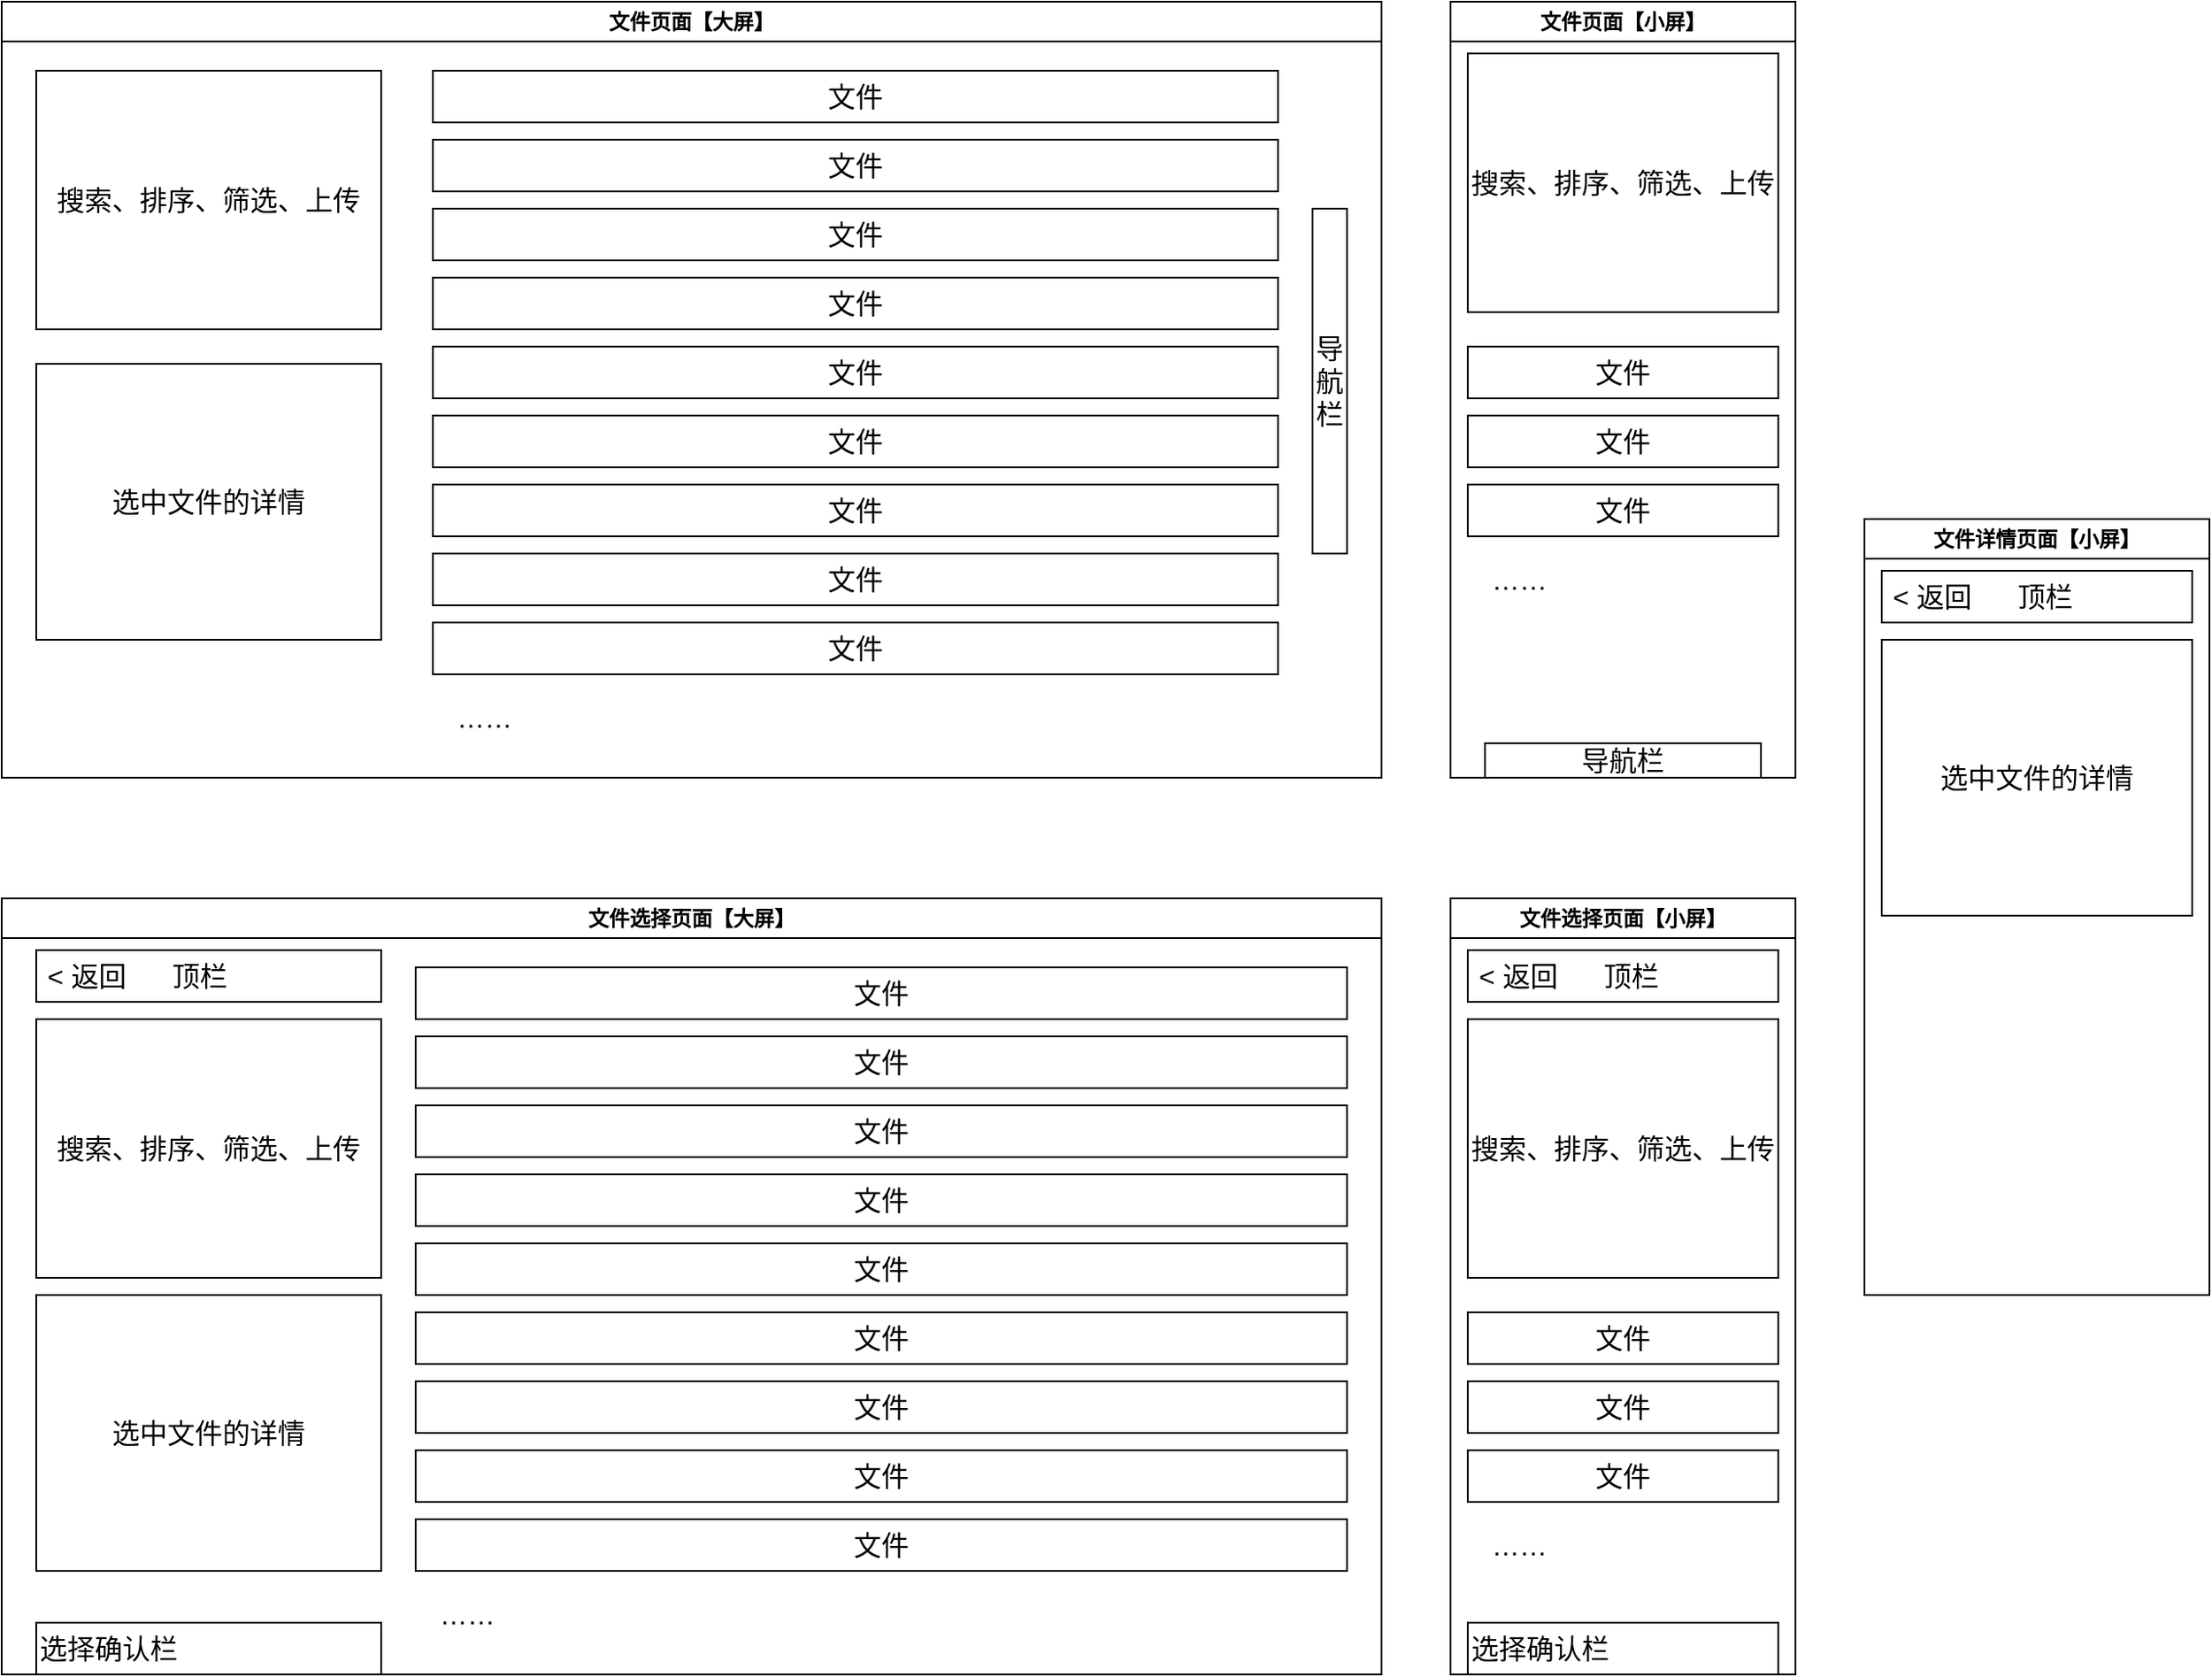 <mxfile version="20.8.16" type="device"><diagram name="第 1 页" id="kHoYGihzgtJ2y9Uisgoe"><mxGraphModel dx="1480" dy="949" grid="1" gridSize="10" guides="1" tooltips="1" connect="1" arrows="1" fold="1" page="1" pageScale="1" pageWidth="900" pageHeight="1600" math="0" shadow="0"><root><mxCell id="0"/><mxCell id="1" parent="0"/><mxCell id="05NA3eZkqvBnvRm9_1NX-4" value="文件页面【大屏】" style="swimlane;whiteSpace=wrap;html=1;" parent="1" vertex="1"><mxGeometry x="80" y="80" width="800" height="450" as="geometry"/></mxCell><mxCell id="KGyiL6TpFieNGOXxHebo-4" value="文件" style="rounded=0;whiteSpace=wrap;html=1;fontSize=16;" vertex="1" parent="05NA3eZkqvBnvRm9_1NX-4"><mxGeometry x="250" y="40" width="490" height="30" as="geometry"/></mxCell><mxCell id="KGyiL6TpFieNGOXxHebo-5" value="文件" style="rounded=0;whiteSpace=wrap;html=1;fontSize=16;" vertex="1" parent="05NA3eZkqvBnvRm9_1NX-4"><mxGeometry x="250" y="80" width="490" height="30" as="geometry"/></mxCell><mxCell id="KGyiL6TpFieNGOXxHebo-6" value="文件" style="rounded=0;whiteSpace=wrap;html=1;fontSize=16;" vertex="1" parent="05NA3eZkqvBnvRm9_1NX-4"><mxGeometry x="250" y="120" width="490" height="30" as="geometry"/></mxCell><mxCell id="KGyiL6TpFieNGOXxHebo-7" value="文件" style="rounded=0;whiteSpace=wrap;html=1;fontSize=16;" vertex="1" parent="05NA3eZkqvBnvRm9_1NX-4"><mxGeometry x="250" y="160" width="490" height="30" as="geometry"/></mxCell><mxCell id="KGyiL6TpFieNGOXxHebo-8" value="文件" style="rounded=0;whiteSpace=wrap;html=1;fontSize=16;" vertex="1" parent="05NA3eZkqvBnvRm9_1NX-4"><mxGeometry x="250" y="200" width="490" height="30" as="geometry"/></mxCell><mxCell id="KGyiL6TpFieNGOXxHebo-9" value="文件" style="rounded=0;whiteSpace=wrap;html=1;fontSize=16;" vertex="1" parent="05NA3eZkqvBnvRm9_1NX-4"><mxGeometry x="250" y="240" width="490" height="30" as="geometry"/></mxCell><mxCell id="KGyiL6TpFieNGOXxHebo-10" value="文件" style="rounded=0;whiteSpace=wrap;html=1;fontSize=16;" vertex="1" parent="05NA3eZkqvBnvRm9_1NX-4"><mxGeometry x="250" y="280" width="490" height="30" as="geometry"/></mxCell><mxCell id="KGyiL6TpFieNGOXxHebo-11" value="文件" style="rounded=0;whiteSpace=wrap;html=1;fontSize=16;" vertex="1" parent="05NA3eZkqvBnvRm9_1NX-4"><mxGeometry x="250" y="320" width="490" height="30" as="geometry"/></mxCell><mxCell id="KGyiL6TpFieNGOXxHebo-12" value="文件" style="rounded=0;whiteSpace=wrap;html=1;fontSize=16;" vertex="1" parent="05NA3eZkqvBnvRm9_1NX-4"><mxGeometry x="250" y="360" width="490" height="30" as="geometry"/></mxCell><mxCell id="KGyiL6TpFieNGOXxHebo-13" value="……" style="text;html=1;strokeColor=none;fillColor=none;align=center;verticalAlign=middle;whiteSpace=wrap;rounded=0;fontSize=16;" vertex="1" parent="05NA3eZkqvBnvRm9_1NX-4"><mxGeometry x="250" y="400" width="60" height="30" as="geometry"/></mxCell><mxCell id="05NA3eZkqvBnvRm9_1NX-43" value="文件页面【小屏】" style="swimlane;whiteSpace=wrap;html=1;" parent="1" vertex="1"><mxGeometry x="920" y="80" width="200" height="450" as="geometry"><mxRectangle x="920" y="80" width="140" height="30" as="alternateBounds"/></mxGeometry></mxCell><mxCell id="KGyiL6TpFieNGOXxHebo-16" value="文件" style="rounded=0;whiteSpace=wrap;html=1;fontSize=16;" vertex="1" parent="05NA3eZkqvBnvRm9_1NX-43"><mxGeometry x="10" y="200" width="180" height="30" as="geometry"/></mxCell><mxCell id="KGyiL6TpFieNGOXxHebo-17" value="文件" style="rounded=0;whiteSpace=wrap;html=1;fontSize=16;" vertex="1" parent="05NA3eZkqvBnvRm9_1NX-43"><mxGeometry x="10" y="240" width="180" height="30" as="geometry"/></mxCell><mxCell id="KGyiL6TpFieNGOXxHebo-18" value="文件" style="rounded=0;whiteSpace=wrap;html=1;fontSize=16;" vertex="1" parent="05NA3eZkqvBnvRm9_1NX-43"><mxGeometry x="10" y="280" width="180" height="30" as="geometry"/></mxCell><mxCell id="KGyiL6TpFieNGOXxHebo-19" value="……" style="text;html=1;strokeColor=none;fillColor=none;align=center;verticalAlign=middle;whiteSpace=wrap;rounded=0;fontSize=16;" vertex="1" parent="05NA3eZkqvBnvRm9_1NX-43"><mxGeometry x="10" y="320" width="60" height="30" as="geometry"/></mxCell><mxCell id="KGyiL6TpFieNGOXxHebo-1" value="搜索、排序、筛选、上传" style="rounded=0;whiteSpace=wrap;html=1;fontSize=16;" vertex="1" parent="1"><mxGeometry x="100" y="120" width="200" height="150" as="geometry"/></mxCell><mxCell id="KGyiL6TpFieNGOXxHebo-2" value="选中文件的详情" style="rounded=0;whiteSpace=wrap;html=1;fontSize=16;" vertex="1" parent="1"><mxGeometry x="100" y="290" width="200" height="160" as="geometry"/></mxCell><mxCell id="KGyiL6TpFieNGOXxHebo-3" value="导航栏" style="rounded=0;whiteSpace=wrap;html=1;fontSize=16;" vertex="1" parent="1"><mxGeometry x="840" y="200" width="20" height="200" as="geometry"/></mxCell><mxCell id="KGyiL6TpFieNGOXxHebo-14" value="搜索、排序、筛选、上传" style="rounded=0;whiteSpace=wrap;html=1;fontSize=16;" vertex="1" parent="1"><mxGeometry x="930" y="110" width="180" height="150" as="geometry"/></mxCell><mxCell id="KGyiL6TpFieNGOXxHebo-15" value="导航栏" style="rounded=0;whiteSpace=wrap;html=1;fontSize=16;" vertex="1" parent="1"><mxGeometry x="940" y="510" width="160" height="20" as="geometry"/></mxCell><mxCell id="KGyiL6TpFieNGOXxHebo-20" value="文件详情页面【小屏】" style="swimlane;whiteSpace=wrap;html=1;" vertex="1" parent="1"><mxGeometry x="1160" y="380" width="200" height="450" as="geometry"><mxRectangle x="920" y="80" width="140" height="30" as="alternateBounds"/></mxGeometry></mxCell><mxCell id="KGyiL6TpFieNGOXxHebo-21" value="选中文件的详情" style="rounded=0;whiteSpace=wrap;html=1;fontSize=16;" vertex="1" parent="KGyiL6TpFieNGOXxHebo-20"><mxGeometry x="10" y="70" width="180" height="160" as="geometry"/></mxCell><mxCell id="KGyiL6TpFieNGOXxHebo-22" value="&amp;nbsp;&amp;lt; 返回&amp;nbsp; &amp;nbsp; &amp;nbsp; 顶栏" style="rounded=0;whiteSpace=wrap;html=1;fontSize=16;align=left;" vertex="1" parent="KGyiL6TpFieNGOXxHebo-20"><mxGeometry x="10" y="30" width="180" height="30" as="geometry"/></mxCell><mxCell id="KGyiL6TpFieNGOXxHebo-23" value="文件选择页面【大屏】" style="swimlane;whiteSpace=wrap;html=1;" vertex="1" parent="1"><mxGeometry x="80" y="600" width="800" height="450" as="geometry"/></mxCell><mxCell id="KGyiL6TpFieNGOXxHebo-24" value="搜索、排序、筛选、上传" style="rounded=0;whiteSpace=wrap;html=1;fontSize=16;" vertex="1" parent="KGyiL6TpFieNGOXxHebo-23"><mxGeometry x="20" y="70" width="200" height="150" as="geometry"/></mxCell><mxCell id="KGyiL6TpFieNGOXxHebo-25" value="选中文件的详情" style="rounded=0;whiteSpace=wrap;html=1;fontSize=16;" vertex="1" parent="KGyiL6TpFieNGOXxHebo-23"><mxGeometry x="20" y="230" width="200" height="160" as="geometry"/></mxCell><mxCell id="KGyiL6TpFieNGOXxHebo-42" value="&amp;nbsp;&amp;lt; 返回&amp;nbsp; &amp;nbsp; &amp;nbsp; 顶栏" style="rounded=0;whiteSpace=wrap;html=1;fontSize=16;align=left;" vertex="1" parent="KGyiL6TpFieNGOXxHebo-23"><mxGeometry x="20" y="30" width="200" height="30" as="geometry"/></mxCell><mxCell id="KGyiL6TpFieNGOXxHebo-43" value="选择确认栏" style="rounded=0;whiteSpace=wrap;html=1;fontSize=16;align=left;" vertex="1" parent="KGyiL6TpFieNGOXxHebo-23"><mxGeometry x="20" y="420" width="200" height="30" as="geometry"/></mxCell><mxCell id="KGyiL6TpFieNGOXxHebo-44" value="文件" style="rounded=0;whiteSpace=wrap;html=1;fontSize=16;" vertex="1" parent="KGyiL6TpFieNGOXxHebo-23"><mxGeometry x="240" y="40" width="540" height="30" as="geometry"/></mxCell><mxCell id="KGyiL6TpFieNGOXxHebo-45" value="文件" style="rounded=0;whiteSpace=wrap;html=1;fontSize=16;" vertex="1" parent="KGyiL6TpFieNGOXxHebo-23"><mxGeometry x="240" y="80" width="540" height="30" as="geometry"/></mxCell><mxCell id="KGyiL6TpFieNGOXxHebo-46" value="文件" style="rounded=0;whiteSpace=wrap;html=1;fontSize=16;" vertex="1" parent="KGyiL6TpFieNGOXxHebo-23"><mxGeometry x="240" y="120" width="540" height="30" as="geometry"/></mxCell><mxCell id="KGyiL6TpFieNGOXxHebo-47" value="文件" style="rounded=0;whiteSpace=wrap;html=1;fontSize=16;" vertex="1" parent="KGyiL6TpFieNGOXxHebo-23"><mxGeometry x="240" y="160" width="540" height="30" as="geometry"/></mxCell><mxCell id="KGyiL6TpFieNGOXxHebo-48" value="文件" style="rounded=0;whiteSpace=wrap;html=1;fontSize=16;" vertex="1" parent="KGyiL6TpFieNGOXxHebo-23"><mxGeometry x="240" y="200" width="540" height="30" as="geometry"/></mxCell><mxCell id="KGyiL6TpFieNGOXxHebo-49" value="文件" style="rounded=0;whiteSpace=wrap;html=1;fontSize=16;" vertex="1" parent="KGyiL6TpFieNGOXxHebo-23"><mxGeometry x="240" y="240" width="540" height="30" as="geometry"/></mxCell><mxCell id="KGyiL6TpFieNGOXxHebo-50" value="文件" style="rounded=0;whiteSpace=wrap;html=1;fontSize=16;" vertex="1" parent="KGyiL6TpFieNGOXxHebo-23"><mxGeometry x="240" y="280" width="540" height="30" as="geometry"/></mxCell><mxCell id="KGyiL6TpFieNGOXxHebo-51" value="文件" style="rounded=0;whiteSpace=wrap;html=1;fontSize=16;" vertex="1" parent="KGyiL6TpFieNGOXxHebo-23"><mxGeometry x="240" y="320" width="540" height="30" as="geometry"/></mxCell><mxCell id="KGyiL6TpFieNGOXxHebo-52" value="文件" style="rounded=0;whiteSpace=wrap;html=1;fontSize=16;" vertex="1" parent="KGyiL6TpFieNGOXxHebo-23"><mxGeometry x="240" y="360" width="540" height="30" as="geometry"/></mxCell><mxCell id="KGyiL6TpFieNGOXxHebo-53" value="……" style="text;html=1;strokeColor=none;fillColor=none;align=center;verticalAlign=middle;whiteSpace=wrap;rounded=0;fontSize=16;" vertex="1" parent="KGyiL6TpFieNGOXxHebo-23"><mxGeometry x="240" y="400" width="60" height="30" as="geometry"/></mxCell><mxCell id="KGyiL6TpFieNGOXxHebo-54" value="文件选择页面【小屏】" style="swimlane;whiteSpace=wrap;html=1;" vertex="1" parent="1"><mxGeometry x="920" y="600" width="200" height="450" as="geometry"><mxRectangle x="920" y="80" width="140" height="30" as="alternateBounds"/></mxGeometry></mxCell><mxCell id="KGyiL6TpFieNGOXxHebo-58" value="搜索、排序、筛选、上传" style="rounded=0;whiteSpace=wrap;html=1;fontSize=16;" vertex="1" parent="KGyiL6TpFieNGOXxHebo-54"><mxGeometry x="10" y="70" width="180" height="150" as="geometry"/></mxCell><mxCell id="KGyiL6TpFieNGOXxHebo-65" value="选择确认栏" style="rounded=0;whiteSpace=wrap;html=1;fontSize=16;align=left;" vertex="1" parent="KGyiL6TpFieNGOXxHebo-54"><mxGeometry x="10" y="420" width="180" height="30" as="geometry"/></mxCell><mxCell id="KGyiL6TpFieNGOXxHebo-66" value="&amp;nbsp;&amp;lt; 返回&amp;nbsp; &amp;nbsp; &amp;nbsp; 顶栏" style="rounded=0;whiteSpace=wrap;html=1;fontSize=16;align=left;" vertex="1" parent="KGyiL6TpFieNGOXxHebo-54"><mxGeometry x="10" y="30" width="180" height="30" as="geometry"/></mxCell><mxCell id="KGyiL6TpFieNGOXxHebo-68" value="文件" style="rounded=0;whiteSpace=wrap;html=1;fontSize=16;" vertex="1" parent="KGyiL6TpFieNGOXxHebo-54"><mxGeometry x="10" y="240" width="180" height="30" as="geometry"/></mxCell><mxCell id="KGyiL6TpFieNGOXxHebo-69" value="文件" style="rounded=0;whiteSpace=wrap;html=1;fontSize=16;" vertex="1" parent="KGyiL6TpFieNGOXxHebo-54"><mxGeometry x="10" y="280" width="180" height="30" as="geometry"/></mxCell><mxCell id="KGyiL6TpFieNGOXxHebo-70" value="文件" style="rounded=0;whiteSpace=wrap;html=1;fontSize=16;" vertex="1" parent="KGyiL6TpFieNGOXxHebo-54"><mxGeometry x="10" y="320" width="180" height="30" as="geometry"/></mxCell><mxCell id="KGyiL6TpFieNGOXxHebo-71" value="……" style="text;html=1;strokeColor=none;fillColor=none;align=center;verticalAlign=middle;whiteSpace=wrap;rounded=0;fontSize=16;" vertex="1" parent="KGyiL6TpFieNGOXxHebo-54"><mxGeometry x="10" y="360" width="60" height="30" as="geometry"/></mxCell></root></mxGraphModel></diagram></mxfile>